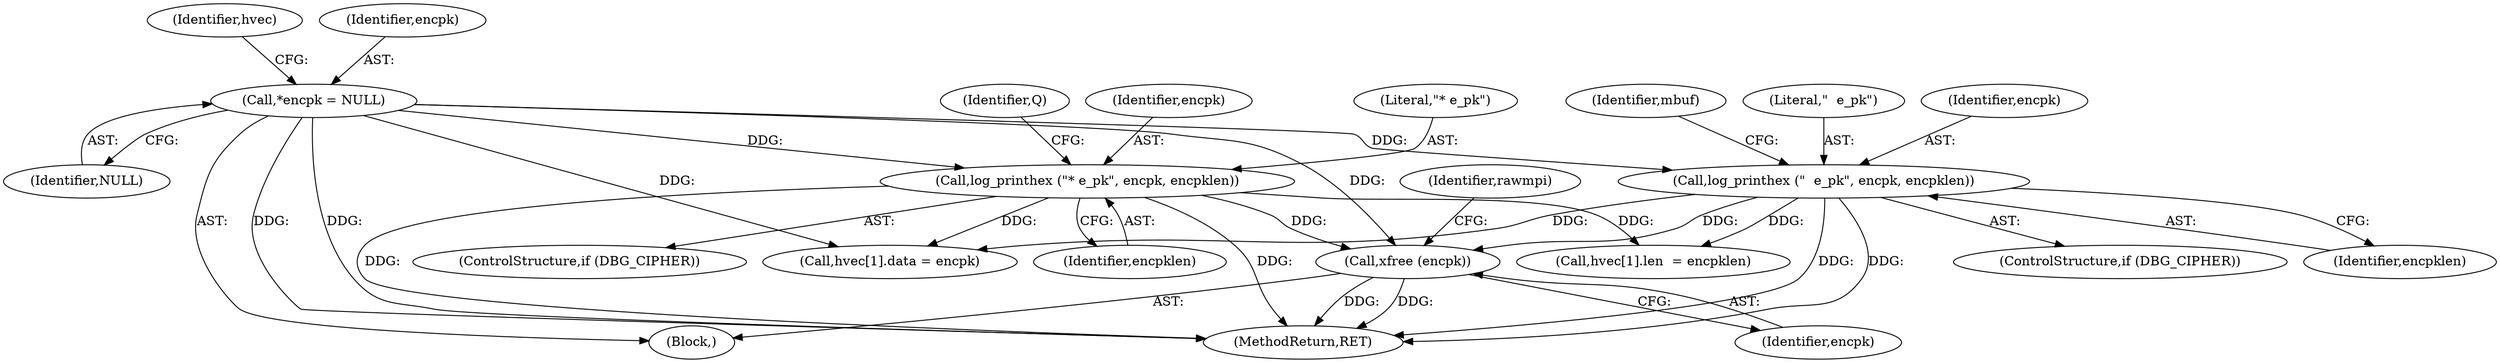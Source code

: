 digraph "0_gnupg_5a22de904a0a366ae79f03ff1e13a1232a89e26b@API" {
"1000604" [label="(Call,xfree (encpk))"];
"1000313" [label="(Call,log_printhex (\"  e_pk\", encpk, encpklen))"];
"1000139" [label="(Call,*encpk = NULL)"];
"1000267" [label="(Call,log_printhex (\"* e_pk\", encpk, encpklen))"];
"1000267" [label="(Call,log_printhex (\"* e_pk\", encpk, encpklen))"];
"1000473" [label="(Call,hvec[1].len  = encpklen)"];
"1000275" [label="(Identifier,Q)"];
"1000270" [label="(Identifier,encpklen)"];
"1000313" [label="(Call,log_printhex (\"  e_pk\", encpk, encpklen))"];
"1000318" [label="(Identifier,mbuf)"];
"1000316" [label="(Identifier,encpklen)"];
"1000314" [label="(Literal,\"  e_pk\")"];
"1000459" [label="(Call,hvec[1].data = encpk)"];
"1000605" [label="(Identifier,encpk)"];
"1000315" [label="(Identifier,encpk)"];
"1000610" [label="(MethodReturn,RET)"];
"1000150" [label="(Identifier,hvec)"];
"1000265" [label="(ControlStructure,if (DBG_CIPHER))"];
"1000139" [label="(Call,*encpk = NULL)"];
"1000607" [label="(Identifier,rawmpi)"];
"1000604" [label="(Call,xfree (encpk))"];
"1000140" [label="(Identifier,encpk)"];
"1000269" [label="(Identifier,encpk)"];
"1000268" [label="(Literal,\"* e_pk\")"];
"1000141" [label="(Identifier,NULL)"];
"1000311" [label="(ControlStructure,if (DBG_CIPHER))"];
"1000118" [label="(Block,)"];
"1000604" -> "1000118"  [label="AST: "];
"1000604" -> "1000605"  [label="CFG: "];
"1000605" -> "1000604"  [label="AST: "];
"1000607" -> "1000604"  [label="CFG: "];
"1000604" -> "1000610"  [label="DDG: "];
"1000604" -> "1000610"  [label="DDG: "];
"1000313" -> "1000604"  [label="DDG: "];
"1000267" -> "1000604"  [label="DDG: "];
"1000139" -> "1000604"  [label="DDG: "];
"1000313" -> "1000311"  [label="AST: "];
"1000313" -> "1000316"  [label="CFG: "];
"1000314" -> "1000313"  [label="AST: "];
"1000315" -> "1000313"  [label="AST: "];
"1000316" -> "1000313"  [label="AST: "];
"1000318" -> "1000313"  [label="CFG: "];
"1000313" -> "1000610"  [label="DDG: "];
"1000313" -> "1000610"  [label="DDG: "];
"1000139" -> "1000313"  [label="DDG: "];
"1000313" -> "1000459"  [label="DDG: "];
"1000313" -> "1000473"  [label="DDG: "];
"1000139" -> "1000118"  [label="AST: "];
"1000139" -> "1000141"  [label="CFG: "];
"1000140" -> "1000139"  [label="AST: "];
"1000141" -> "1000139"  [label="AST: "];
"1000150" -> "1000139"  [label="CFG: "];
"1000139" -> "1000610"  [label="DDG: "];
"1000139" -> "1000610"  [label="DDG: "];
"1000139" -> "1000267"  [label="DDG: "];
"1000139" -> "1000459"  [label="DDG: "];
"1000267" -> "1000265"  [label="AST: "];
"1000267" -> "1000270"  [label="CFG: "];
"1000268" -> "1000267"  [label="AST: "];
"1000269" -> "1000267"  [label="AST: "];
"1000270" -> "1000267"  [label="AST: "];
"1000275" -> "1000267"  [label="CFG: "];
"1000267" -> "1000610"  [label="DDG: "];
"1000267" -> "1000610"  [label="DDG: "];
"1000267" -> "1000459"  [label="DDG: "];
"1000267" -> "1000473"  [label="DDG: "];
}
